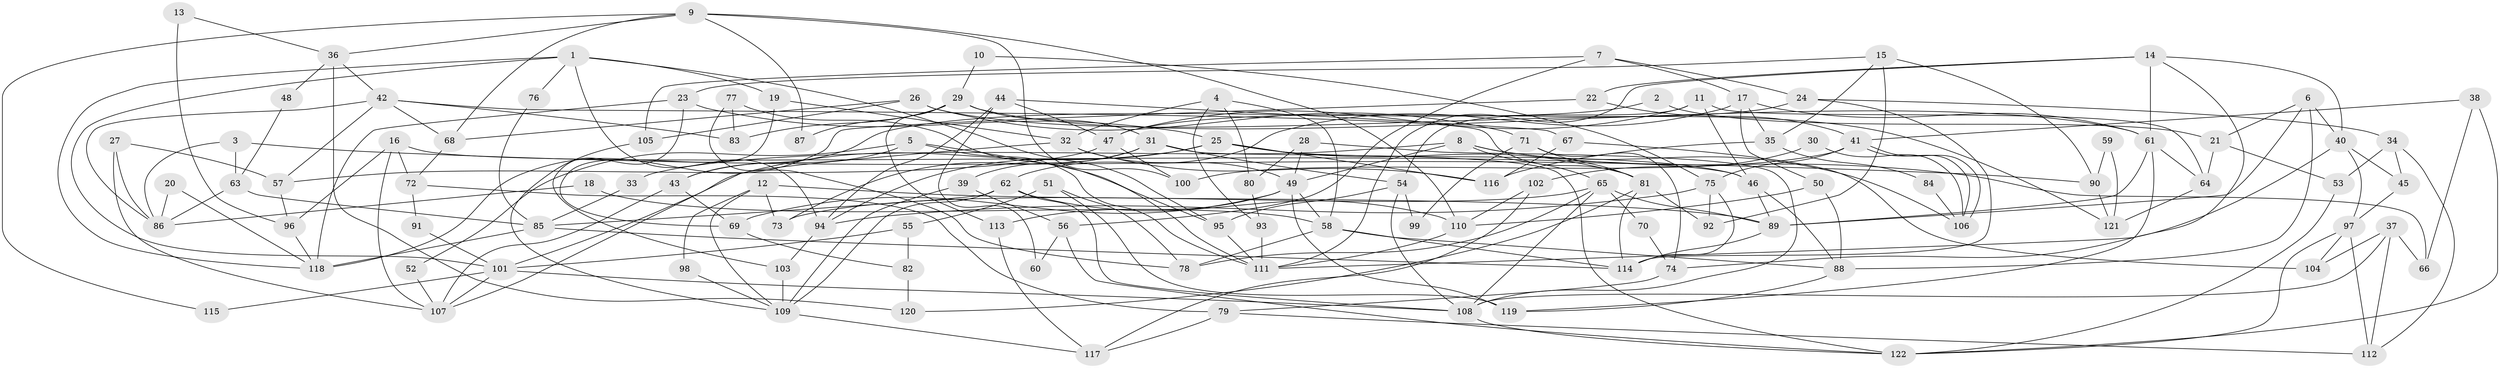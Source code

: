 // coarse degree distribution, {6: 0.16049382716049382, 4: 0.1111111111111111, 7: 0.12345679012345678, 5: 0.16049382716049382, 2: 0.14814814814814814, 8: 0.07407407407407407, 3: 0.1728395061728395, 9: 0.012345679012345678, 10: 0.012345679012345678, 1: 0.012345679012345678, 11: 0.012345679012345678}
// Generated by graph-tools (version 1.1) at 2025/41/03/06/25 10:41:57]
// undirected, 122 vertices, 244 edges
graph export_dot {
graph [start="1"]
  node [color=gray90,style=filled];
  1;
  2;
  3;
  4;
  5;
  6;
  7;
  8;
  9;
  10;
  11;
  12;
  13;
  14;
  15;
  16;
  17;
  18;
  19;
  20;
  21;
  22;
  23;
  24;
  25;
  26;
  27;
  28;
  29;
  30;
  31;
  32;
  33;
  34;
  35;
  36;
  37;
  38;
  39;
  40;
  41;
  42;
  43;
  44;
  45;
  46;
  47;
  48;
  49;
  50;
  51;
  52;
  53;
  54;
  55;
  56;
  57;
  58;
  59;
  60;
  61;
  62;
  63;
  64;
  65;
  66;
  67;
  68;
  69;
  70;
  71;
  72;
  73;
  74;
  75;
  76;
  77;
  78;
  79;
  80;
  81;
  82;
  83;
  84;
  85;
  86;
  87;
  88;
  89;
  90;
  91;
  92;
  93;
  94;
  95;
  96;
  97;
  98;
  99;
  100;
  101;
  102;
  103;
  104;
  105;
  106;
  107;
  108;
  109;
  110;
  111;
  112;
  113;
  114;
  115;
  116;
  117;
  118;
  119;
  120;
  121;
  122;
  1 -- 101;
  1 -- 95;
  1 -- 19;
  1 -- 76;
  1 -- 94;
  1 -- 118;
  2 -- 21;
  2 -- 43;
  3 -- 86;
  3 -- 63;
  3 -- 90;
  4 -- 58;
  4 -- 32;
  4 -- 80;
  4 -- 93;
  5 -- 95;
  5 -- 111;
  5 -- 43;
  5 -- 52;
  6 -- 89;
  6 -- 40;
  6 -- 21;
  6 -- 88;
  7 -- 17;
  7 -- 24;
  7 -- 56;
  7 -- 105;
  8 -- 66;
  8 -- 65;
  8 -- 33;
  8 -- 49;
  8 -- 106;
  9 -- 110;
  9 -- 68;
  9 -- 36;
  9 -- 87;
  9 -- 100;
  9 -- 115;
  10 -- 75;
  10 -- 29;
  11 -- 47;
  11 -- 46;
  11 -- 54;
  11 -- 64;
  12 -- 109;
  12 -- 89;
  12 -- 73;
  12 -- 98;
  13 -- 36;
  13 -- 96;
  14 -- 111;
  14 -- 61;
  14 -- 22;
  14 -- 40;
  14 -- 74;
  15 -- 23;
  15 -- 90;
  15 -- 35;
  15 -- 92;
  16 -- 46;
  16 -- 96;
  16 -- 72;
  16 -- 107;
  17 -- 62;
  17 -- 61;
  17 -- 35;
  17 -- 50;
  18 -- 86;
  18 -- 58;
  19 -- 32;
  19 -- 69;
  20 -- 118;
  20 -- 86;
  21 -- 64;
  21 -- 53;
  22 -- 41;
  22 -- 118;
  23 -- 118;
  23 -- 103;
  23 -- 25;
  24 -- 34;
  24 -- 114;
  24 -- 47;
  25 -- 101;
  25 -- 46;
  25 -- 81;
  25 -- 94;
  25 -- 116;
  26 -- 105;
  26 -- 71;
  26 -- 68;
  26 -- 121;
  27 -- 57;
  27 -- 107;
  27 -- 86;
  28 -- 49;
  28 -- 80;
  28 -- 108;
  29 -- 83;
  29 -- 61;
  29 -- 31;
  29 -- 87;
  29 -- 113;
  30 -- 102;
  30 -- 106;
  31 -- 54;
  31 -- 39;
  31 -- 73;
  31 -- 122;
  32 -- 49;
  32 -- 116;
  32 -- 107;
  33 -- 85;
  34 -- 45;
  34 -- 112;
  34 -- 53;
  35 -- 84;
  35 -- 116;
  36 -- 120;
  36 -- 42;
  36 -- 48;
  37 -- 112;
  37 -- 108;
  37 -- 66;
  37 -- 104;
  38 -- 122;
  38 -- 41;
  38 -- 66;
  39 -- 56;
  39 -- 109;
  40 -- 97;
  40 -- 45;
  40 -- 111;
  41 -- 106;
  41 -- 106;
  41 -- 75;
  41 -- 100;
  42 -- 81;
  42 -- 57;
  42 -- 68;
  42 -- 83;
  42 -- 86;
  43 -- 107;
  43 -- 69;
  44 -- 94;
  44 -- 47;
  44 -- 60;
  44 -- 67;
  45 -- 97;
  46 -- 88;
  46 -- 89;
  47 -- 100;
  47 -- 57;
  48 -- 63;
  49 -- 69;
  49 -- 58;
  49 -- 113;
  49 -- 119;
  50 -- 88;
  50 -- 110;
  51 -- 78;
  51 -- 119;
  51 -- 55;
  52 -- 107;
  53 -- 122;
  54 -- 108;
  54 -- 95;
  54 -- 99;
  55 -- 101;
  55 -- 82;
  56 -- 122;
  56 -- 60;
  57 -- 96;
  58 -- 114;
  58 -- 78;
  58 -- 88;
  59 -- 90;
  59 -- 121;
  61 -- 119;
  61 -- 89;
  61 -- 64;
  62 -- 85;
  62 -- 108;
  62 -- 109;
  62 -- 110;
  63 -- 85;
  63 -- 86;
  64 -- 121;
  65 -- 73;
  65 -- 108;
  65 -- 70;
  65 -- 78;
  65 -- 89;
  67 -- 116;
  67 -- 104;
  68 -- 72;
  69 -- 82;
  70 -- 74;
  71 -- 81;
  71 -- 74;
  71 -- 99;
  72 -- 79;
  72 -- 91;
  74 -- 79;
  75 -- 94;
  75 -- 92;
  75 -- 114;
  76 -- 85;
  77 -- 78;
  77 -- 111;
  77 -- 83;
  79 -- 117;
  79 -- 112;
  80 -- 93;
  81 -- 114;
  81 -- 92;
  81 -- 120;
  82 -- 120;
  84 -- 106;
  85 -- 118;
  85 -- 114;
  88 -- 119;
  89 -- 114;
  90 -- 121;
  91 -- 101;
  93 -- 111;
  94 -- 103;
  95 -- 111;
  96 -- 118;
  97 -- 122;
  97 -- 104;
  97 -- 112;
  98 -- 109;
  101 -- 108;
  101 -- 107;
  101 -- 115;
  102 -- 110;
  102 -- 117;
  103 -- 109;
  105 -- 109;
  108 -- 122;
  109 -- 117;
  110 -- 111;
  113 -- 117;
}
